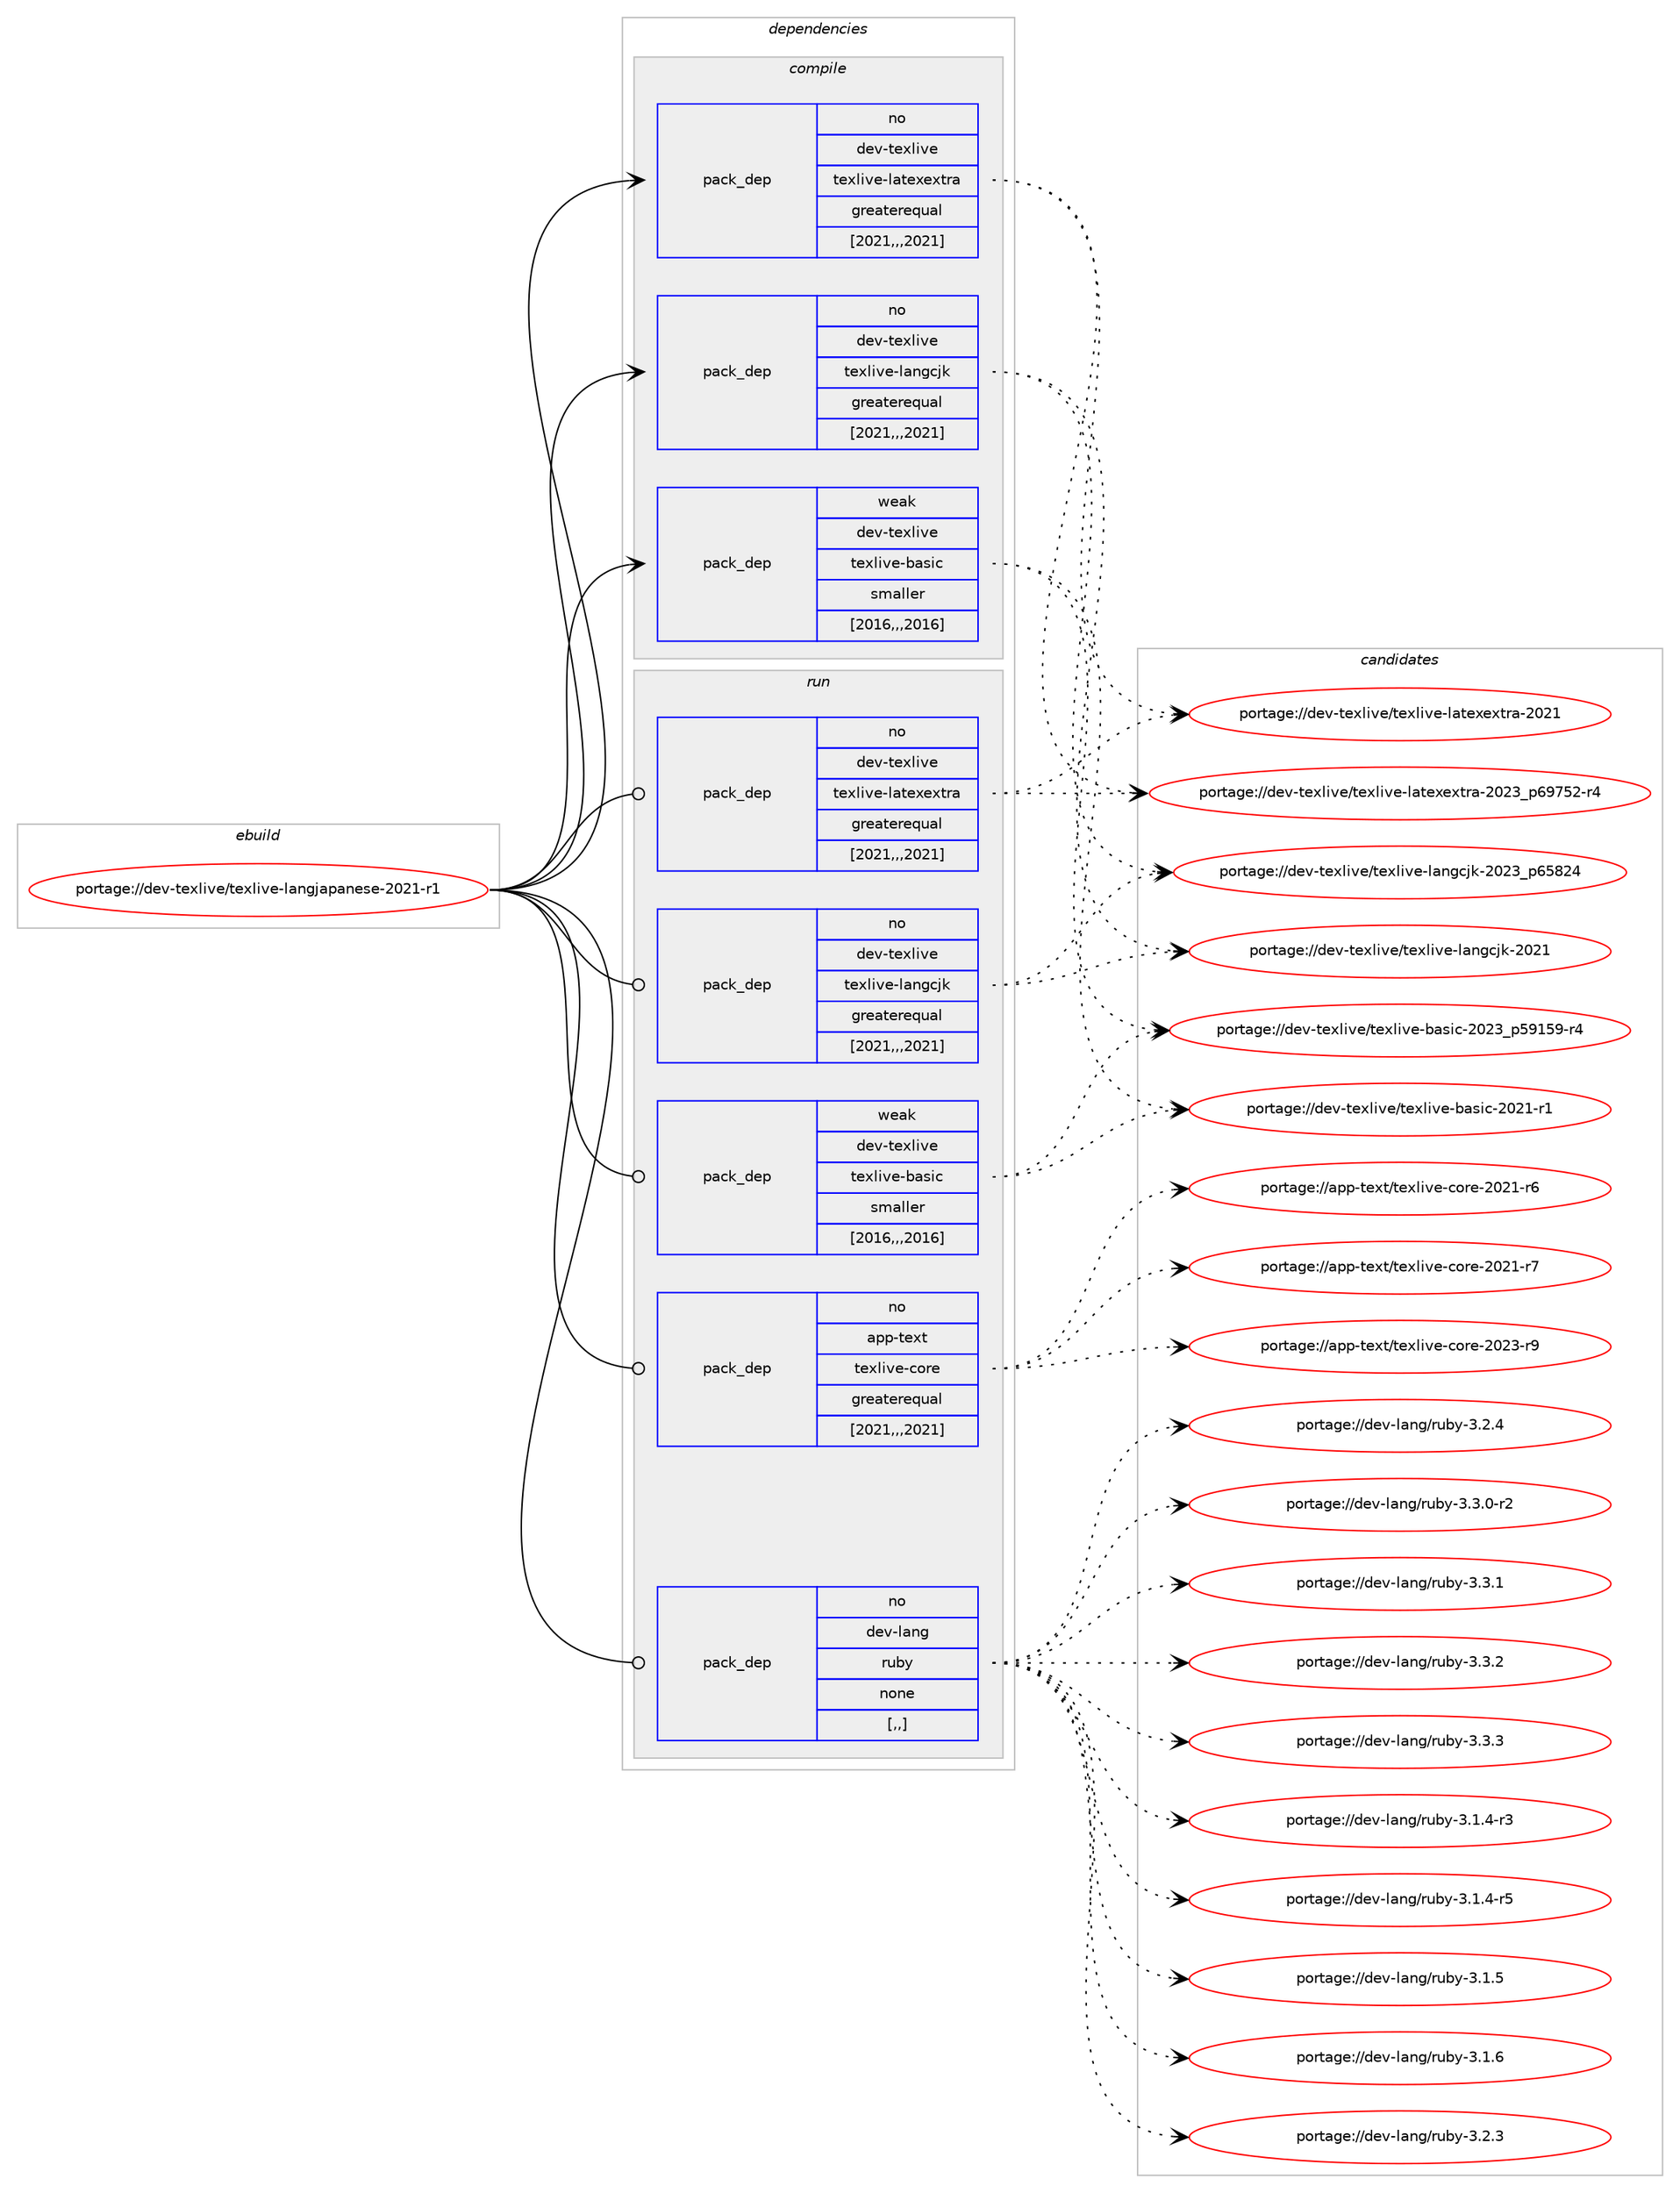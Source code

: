 digraph prolog {

# *************
# Graph options
# *************

newrank=true;
concentrate=true;
compound=true;
graph [rankdir=LR,fontname=Helvetica,fontsize=10,ranksep=1.5];#, ranksep=2.5, nodesep=0.2];
edge  [arrowhead=vee];
node  [fontname=Helvetica,fontsize=10];

# **********
# The ebuild
# **********

subgraph cluster_leftcol {
color=gray;
rank=same;
label=<<i>ebuild</i>>;
id [label="portage://dev-texlive/texlive-langjapanese-2021-r1", color=red, width=4, href="../dev-texlive/texlive-langjapanese-2021-r1.svg"];
}

# ****************
# The dependencies
# ****************

subgraph cluster_midcol {
color=gray;
label=<<i>dependencies</i>>;
subgraph cluster_compile {
fillcolor="#eeeeee";
style=filled;
label=<<i>compile</i>>;
subgraph pack146562 {
dependency205657 [label=<<TABLE BORDER="0" CELLBORDER="1" CELLSPACING="0" CELLPADDING="4" WIDTH="220"><TR><TD ROWSPAN="6" CELLPADDING="30">pack_dep</TD></TR><TR><TD WIDTH="110">no</TD></TR><TR><TD>dev-texlive</TD></TR><TR><TD>texlive-langcjk</TD></TR><TR><TD>greaterequal</TD></TR><TR><TD>[2021,,,2021]</TD></TR></TABLE>>, shape=none, color=blue];
}
id:e -> dependency205657:w [weight=20,style="solid",arrowhead="vee"];
subgraph pack146563 {
dependency205658 [label=<<TABLE BORDER="0" CELLBORDER="1" CELLSPACING="0" CELLPADDING="4" WIDTH="220"><TR><TD ROWSPAN="6" CELLPADDING="30">pack_dep</TD></TR><TR><TD WIDTH="110">no</TD></TR><TR><TD>dev-texlive</TD></TR><TR><TD>texlive-latexextra</TD></TR><TR><TD>greaterequal</TD></TR><TR><TD>[2021,,,2021]</TD></TR></TABLE>>, shape=none, color=blue];
}
id:e -> dependency205658:w [weight=20,style="solid",arrowhead="vee"];
subgraph pack146564 {
dependency205659 [label=<<TABLE BORDER="0" CELLBORDER="1" CELLSPACING="0" CELLPADDING="4" WIDTH="220"><TR><TD ROWSPAN="6" CELLPADDING="30">pack_dep</TD></TR><TR><TD WIDTH="110">weak</TD></TR><TR><TD>dev-texlive</TD></TR><TR><TD>texlive-basic</TD></TR><TR><TD>smaller</TD></TR><TR><TD>[2016,,,2016]</TD></TR></TABLE>>, shape=none, color=blue];
}
id:e -> dependency205659:w [weight=20,style="solid",arrowhead="vee"];
}
subgraph cluster_compileandrun {
fillcolor="#eeeeee";
style=filled;
label=<<i>compile and run</i>>;
}
subgraph cluster_run {
fillcolor="#eeeeee";
style=filled;
label=<<i>run</i>>;
subgraph pack146565 {
dependency205660 [label=<<TABLE BORDER="0" CELLBORDER="1" CELLSPACING="0" CELLPADDING="4" WIDTH="220"><TR><TD ROWSPAN="6" CELLPADDING="30">pack_dep</TD></TR><TR><TD WIDTH="110">no</TD></TR><TR><TD>app-text</TD></TR><TR><TD>texlive-core</TD></TR><TR><TD>greaterequal</TD></TR><TR><TD>[2021,,,2021]</TD></TR></TABLE>>, shape=none, color=blue];
}
id:e -> dependency205660:w [weight=20,style="solid",arrowhead="odot"];
subgraph pack146566 {
dependency205661 [label=<<TABLE BORDER="0" CELLBORDER="1" CELLSPACING="0" CELLPADDING="4" WIDTH="220"><TR><TD ROWSPAN="6" CELLPADDING="30">pack_dep</TD></TR><TR><TD WIDTH="110">no</TD></TR><TR><TD>dev-lang</TD></TR><TR><TD>ruby</TD></TR><TR><TD>none</TD></TR><TR><TD>[,,]</TD></TR></TABLE>>, shape=none, color=blue];
}
id:e -> dependency205661:w [weight=20,style="solid",arrowhead="odot"];
subgraph pack146567 {
dependency205662 [label=<<TABLE BORDER="0" CELLBORDER="1" CELLSPACING="0" CELLPADDING="4" WIDTH="220"><TR><TD ROWSPAN="6" CELLPADDING="30">pack_dep</TD></TR><TR><TD WIDTH="110">no</TD></TR><TR><TD>dev-texlive</TD></TR><TR><TD>texlive-langcjk</TD></TR><TR><TD>greaterequal</TD></TR><TR><TD>[2021,,,2021]</TD></TR></TABLE>>, shape=none, color=blue];
}
id:e -> dependency205662:w [weight=20,style="solid",arrowhead="odot"];
subgraph pack146568 {
dependency205663 [label=<<TABLE BORDER="0" CELLBORDER="1" CELLSPACING="0" CELLPADDING="4" WIDTH="220"><TR><TD ROWSPAN="6" CELLPADDING="30">pack_dep</TD></TR><TR><TD WIDTH="110">no</TD></TR><TR><TD>dev-texlive</TD></TR><TR><TD>texlive-latexextra</TD></TR><TR><TD>greaterequal</TD></TR><TR><TD>[2021,,,2021]</TD></TR></TABLE>>, shape=none, color=blue];
}
id:e -> dependency205663:w [weight=20,style="solid",arrowhead="odot"];
subgraph pack146569 {
dependency205664 [label=<<TABLE BORDER="0" CELLBORDER="1" CELLSPACING="0" CELLPADDING="4" WIDTH="220"><TR><TD ROWSPAN="6" CELLPADDING="30">pack_dep</TD></TR><TR><TD WIDTH="110">weak</TD></TR><TR><TD>dev-texlive</TD></TR><TR><TD>texlive-basic</TD></TR><TR><TD>smaller</TD></TR><TR><TD>[2016,,,2016]</TD></TR></TABLE>>, shape=none, color=blue];
}
id:e -> dependency205664:w [weight=20,style="solid",arrowhead="odot"];
}
}

# **************
# The candidates
# **************

subgraph cluster_choices {
rank=same;
color=gray;
label=<<i>candidates</i>>;

subgraph choice146562 {
color=black;
nodesep=1;
choice10010111845116101120108105118101471161011201081051181014510897110103991061074550485049 [label="portage://dev-texlive/texlive-langcjk-2021", color=red, width=4,href="../dev-texlive/texlive-langcjk-2021.svg"];
choice10010111845116101120108105118101471161011201081051181014510897110103991061074550485051951125453565052 [label="portage://dev-texlive/texlive-langcjk-2023_p65824", color=red, width=4,href="../dev-texlive/texlive-langcjk-2023_p65824.svg"];
dependency205657:e -> choice10010111845116101120108105118101471161011201081051181014510897110103991061074550485049:w [style=dotted,weight="100"];
dependency205657:e -> choice10010111845116101120108105118101471161011201081051181014510897110103991061074550485051951125453565052:w [style=dotted,weight="100"];
}
subgraph choice146563 {
color=black;
nodesep=1;
choice10010111845116101120108105118101471161011201081051181014510897116101120101120116114974550485049 [label="portage://dev-texlive/texlive-latexextra-2021", color=red, width=4,href="../dev-texlive/texlive-latexextra-2021.svg"];
choice100101118451161011201081051181014711610112010810511810145108971161011201011201161149745504850519511254575553504511452 [label="portage://dev-texlive/texlive-latexextra-2023_p69752-r4", color=red, width=4,href="../dev-texlive/texlive-latexextra-2023_p69752-r4.svg"];
dependency205658:e -> choice10010111845116101120108105118101471161011201081051181014510897116101120101120116114974550485049:w [style=dotted,weight="100"];
dependency205658:e -> choice100101118451161011201081051181014711610112010810511810145108971161011201011201161149745504850519511254575553504511452:w [style=dotted,weight="100"];
}
subgraph choice146564 {
color=black;
nodesep=1;
choice10010111845116101120108105118101471161011201081051181014598971151059945504850494511449 [label="portage://dev-texlive/texlive-basic-2021-r1", color=red, width=4,href="../dev-texlive/texlive-basic-2021-r1.svg"];
choice10010111845116101120108105118101471161011201081051181014598971151059945504850519511253574953574511452 [label="portage://dev-texlive/texlive-basic-2023_p59159-r4", color=red, width=4,href="../dev-texlive/texlive-basic-2023_p59159-r4.svg"];
dependency205659:e -> choice10010111845116101120108105118101471161011201081051181014598971151059945504850494511449:w [style=dotted,weight="100"];
dependency205659:e -> choice10010111845116101120108105118101471161011201081051181014598971151059945504850519511253574953574511452:w [style=dotted,weight="100"];
}
subgraph choice146565 {
color=black;
nodesep=1;
choice971121124511610112011647116101120108105118101459911111410145504850494511454 [label="portage://app-text/texlive-core-2021-r6", color=red, width=4,href="../app-text/texlive-core-2021-r6.svg"];
choice971121124511610112011647116101120108105118101459911111410145504850494511455 [label="portage://app-text/texlive-core-2021-r7", color=red, width=4,href="../app-text/texlive-core-2021-r7.svg"];
choice971121124511610112011647116101120108105118101459911111410145504850514511457 [label="portage://app-text/texlive-core-2023-r9", color=red, width=4,href="../app-text/texlive-core-2023-r9.svg"];
dependency205660:e -> choice971121124511610112011647116101120108105118101459911111410145504850494511454:w [style=dotted,weight="100"];
dependency205660:e -> choice971121124511610112011647116101120108105118101459911111410145504850494511455:w [style=dotted,weight="100"];
dependency205660:e -> choice971121124511610112011647116101120108105118101459911111410145504850514511457:w [style=dotted,weight="100"];
}
subgraph choice146566 {
color=black;
nodesep=1;
choice100101118451089711010347114117981214551464946524511451 [label="portage://dev-lang/ruby-3.1.4-r3", color=red, width=4,href="../dev-lang/ruby-3.1.4-r3.svg"];
choice100101118451089711010347114117981214551464946524511453 [label="portage://dev-lang/ruby-3.1.4-r5", color=red, width=4,href="../dev-lang/ruby-3.1.4-r5.svg"];
choice10010111845108971101034711411798121455146494653 [label="portage://dev-lang/ruby-3.1.5", color=red, width=4,href="../dev-lang/ruby-3.1.5.svg"];
choice10010111845108971101034711411798121455146494654 [label="portage://dev-lang/ruby-3.1.6", color=red, width=4,href="../dev-lang/ruby-3.1.6.svg"];
choice10010111845108971101034711411798121455146504651 [label="portage://dev-lang/ruby-3.2.3", color=red, width=4,href="../dev-lang/ruby-3.2.3.svg"];
choice10010111845108971101034711411798121455146504652 [label="portage://dev-lang/ruby-3.2.4", color=red, width=4,href="../dev-lang/ruby-3.2.4.svg"];
choice100101118451089711010347114117981214551465146484511450 [label="portage://dev-lang/ruby-3.3.0-r2", color=red, width=4,href="../dev-lang/ruby-3.3.0-r2.svg"];
choice10010111845108971101034711411798121455146514649 [label="portage://dev-lang/ruby-3.3.1", color=red, width=4,href="../dev-lang/ruby-3.3.1.svg"];
choice10010111845108971101034711411798121455146514650 [label="portage://dev-lang/ruby-3.3.2", color=red, width=4,href="../dev-lang/ruby-3.3.2.svg"];
choice10010111845108971101034711411798121455146514651 [label="portage://dev-lang/ruby-3.3.3", color=red, width=4,href="../dev-lang/ruby-3.3.3.svg"];
dependency205661:e -> choice100101118451089711010347114117981214551464946524511451:w [style=dotted,weight="100"];
dependency205661:e -> choice100101118451089711010347114117981214551464946524511453:w [style=dotted,weight="100"];
dependency205661:e -> choice10010111845108971101034711411798121455146494653:w [style=dotted,weight="100"];
dependency205661:e -> choice10010111845108971101034711411798121455146494654:w [style=dotted,weight="100"];
dependency205661:e -> choice10010111845108971101034711411798121455146504651:w [style=dotted,weight="100"];
dependency205661:e -> choice10010111845108971101034711411798121455146504652:w [style=dotted,weight="100"];
dependency205661:e -> choice100101118451089711010347114117981214551465146484511450:w [style=dotted,weight="100"];
dependency205661:e -> choice10010111845108971101034711411798121455146514649:w [style=dotted,weight="100"];
dependency205661:e -> choice10010111845108971101034711411798121455146514650:w [style=dotted,weight="100"];
dependency205661:e -> choice10010111845108971101034711411798121455146514651:w [style=dotted,weight="100"];
}
subgraph choice146567 {
color=black;
nodesep=1;
choice10010111845116101120108105118101471161011201081051181014510897110103991061074550485049 [label="portage://dev-texlive/texlive-langcjk-2021", color=red, width=4,href="../dev-texlive/texlive-langcjk-2021.svg"];
choice10010111845116101120108105118101471161011201081051181014510897110103991061074550485051951125453565052 [label="portage://dev-texlive/texlive-langcjk-2023_p65824", color=red, width=4,href="../dev-texlive/texlive-langcjk-2023_p65824.svg"];
dependency205662:e -> choice10010111845116101120108105118101471161011201081051181014510897110103991061074550485049:w [style=dotted,weight="100"];
dependency205662:e -> choice10010111845116101120108105118101471161011201081051181014510897110103991061074550485051951125453565052:w [style=dotted,weight="100"];
}
subgraph choice146568 {
color=black;
nodesep=1;
choice10010111845116101120108105118101471161011201081051181014510897116101120101120116114974550485049 [label="portage://dev-texlive/texlive-latexextra-2021", color=red, width=4,href="../dev-texlive/texlive-latexextra-2021.svg"];
choice100101118451161011201081051181014711610112010810511810145108971161011201011201161149745504850519511254575553504511452 [label="portage://dev-texlive/texlive-latexextra-2023_p69752-r4", color=red, width=4,href="../dev-texlive/texlive-latexextra-2023_p69752-r4.svg"];
dependency205663:e -> choice10010111845116101120108105118101471161011201081051181014510897116101120101120116114974550485049:w [style=dotted,weight="100"];
dependency205663:e -> choice100101118451161011201081051181014711610112010810511810145108971161011201011201161149745504850519511254575553504511452:w [style=dotted,weight="100"];
}
subgraph choice146569 {
color=black;
nodesep=1;
choice10010111845116101120108105118101471161011201081051181014598971151059945504850494511449 [label="portage://dev-texlive/texlive-basic-2021-r1", color=red, width=4,href="../dev-texlive/texlive-basic-2021-r1.svg"];
choice10010111845116101120108105118101471161011201081051181014598971151059945504850519511253574953574511452 [label="portage://dev-texlive/texlive-basic-2023_p59159-r4", color=red, width=4,href="../dev-texlive/texlive-basic-2023_p59159-r4.svg"];
dependency205664:e -> choice10010111845116101120108105118101471161011201081051181014598971151059945504850494511449:w [style=dotted,weight="100"];
dependency205664:e -> choice10010111845116101120108105118101471161011201081051181014598971151059945504850519511253574953574511452:w [style=dotted,weight="100"];
}
}

}
